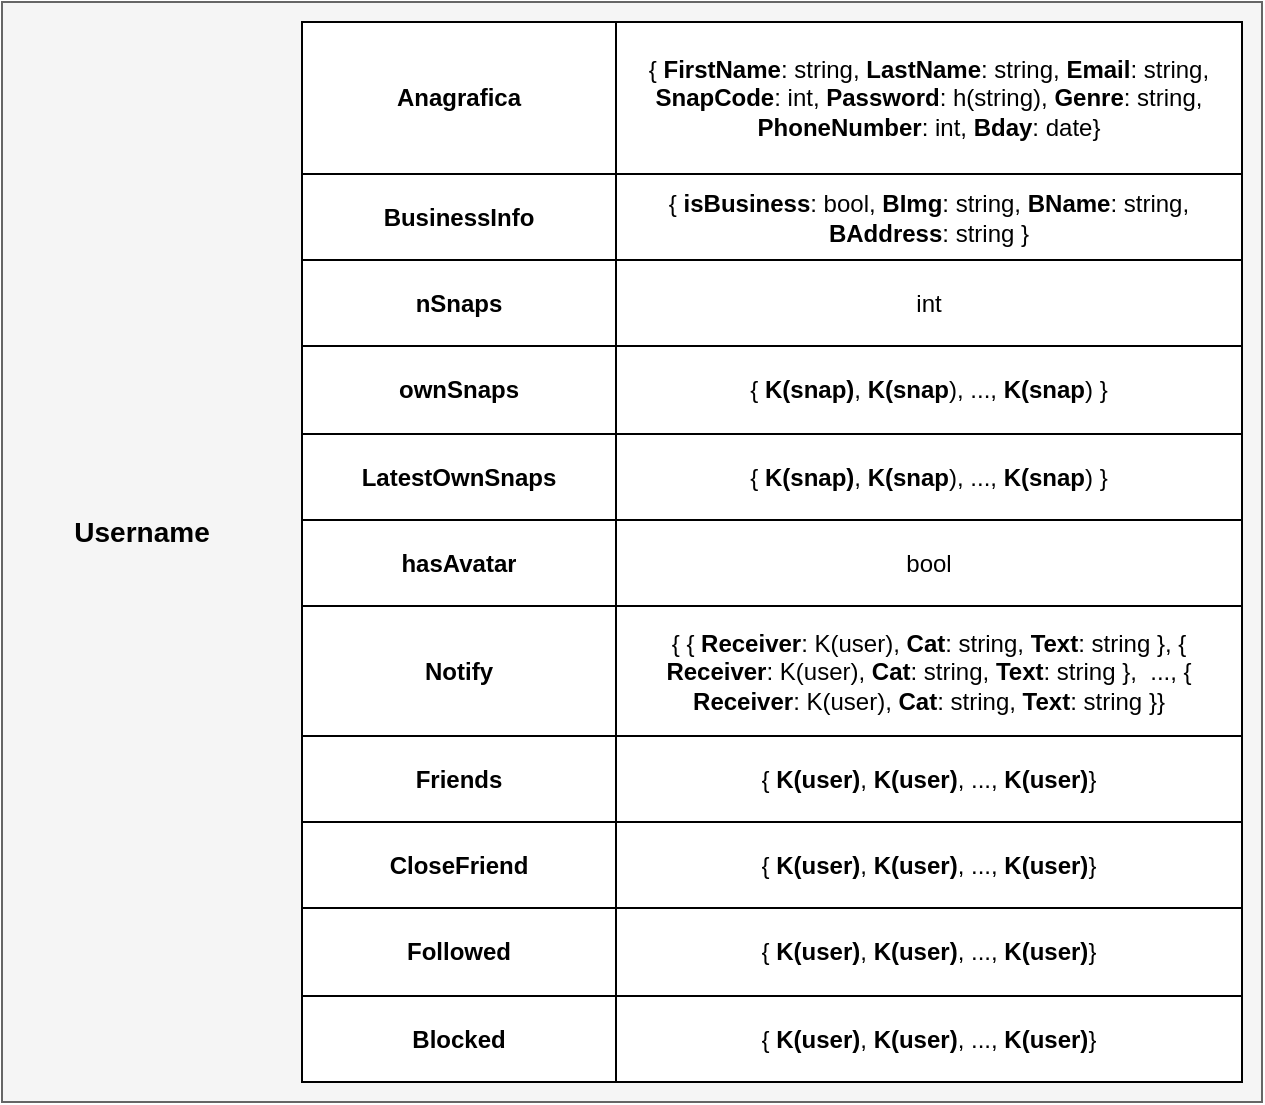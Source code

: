 <mxfile version="22.0.8" type="github">
  <diagram name="Page-1" id="lnG2zAfyn-MAA1SeDjfi">
    <mxGraphModel dx="1219" dy="639" grid="1" gridSize="10" guides="1" tooltips="1" connect="1" arrows="1" fold="1" page="1" pageScale="1" pageWidth="1169" pageHeight="827" math="0" shadow="0">
      <root>
        <mxCell id="0" />
        <mxCell id="1" parent="0" />
        <mxCell id="Hmr-0E7K-5ribQI1uCZg-1" value="" style="rounded=0;whiteSpace=wrap;html=1;fillColor=#f5f5f5;fontColor=#333333;strokeColor=#666666;" vertex="1" parent="1">
          <mxGeometry x="260" y="90" width="630" height="550" as="geometry" />
        </mxCell>
        <mxCell id="Hmr-0E7K-5ribQI1uCZg-2" value="&lt;b&gt;&lt;font style=&quot;font-size: 14px;&quot;&gt;Username&lt;/font&gt;&lt;/b&gt;" style="text;html=1;strokeColor=none;fillColor=none;align=center;verticalAlign=middle;whiteSpace=wrap;rounded=0;" vertex="1" parent="1">
          <mxGeometry x="300" y="340" width="60" height="30" as="geometry" />
        </mxCell>
        <mxCell id="Hmr-0E7K-5ribQI1uCZg-3" value="" style="shape=table;startSize=0;container=1;collapsible=0;childLayout=tableLayout;" vertex="1" parent="1">
          <mxGeometry x="410" y="100" width="470" height="530" as="geometry" />
        </mxCell>
        <mxCell id="Hmr-0E7K-5ribQI1uCZg-4" value="" style="shape=tableRow;horizontal=0;startSize=0;swimlaneHead=0;swimlaneBody=0;strokeColor=inherit;top=0;left=0;bottom=0;right=0;collapsible=0;dropTarget=0;fillColor=none;points=[[0,0.5],[1,0.5]];portConstraint=eastwest;" vertex="1" parent="Hmr-0E7K-5ribQI1uCZg-3">
          <mxGeometry width="470" height="76" as="geometry" />
        </mxCell>
        <mxCell id="Hmr-0E7K-5ribQI1uCZg-5" value="&lt;b&gt;Anagrafica&lt;/b&gt;" style="shape=partialRectangle;html=1;whiteSpace=wrap;connectable=0;strokeColor=inherit;overflow=hidden;fillColor=none;top=0;left=0;bottom=0;right=0;pointerEvents=1;" vertex="1" parent="Hmr-0E7K-5ribQI1uCZg-4">
          <mxGeometry width="157" height="76" as="geometry">
            <mxRectangle width="157" height="76" as="alternateBounds" />
          </mxGeometry>
        </mxCell>
        <mxCell id="Hmr-0E7K-5ribQI1uCZg-6" value="{ &lt;b&gt;FirstName&lt;/b&gt;: string, &lt;b&gt;LastName&lt;/b&gt;: string, &lt;b&gt;Email&lt;/b&gt;: string, &lt;b&gt;SnapCode&lt;/b&gt;: int, &lt;b&gt;Password&lt;/b&gt;: h(string), &lt;b&gt;Genre&lt;/b&gt;: string, &lt;b&gt;PhoneNumber&lt;/b&gt;: int, &lt;b&gt;Bday&lt;/b&gt;: date}" style="shape=partialRectangle;html=1;whiteSpace=wrap;connectable=0;strokeColor=inherit;overflow=hidden;fillColor=none;top=0;left=0;bottom=0;right=0;pointerEvents=1;" vertex="1" parent="Hmr-0E7K-5ribQI1uCZg-4">
          <mxGeometry x="157" width="313" height="76" as="geometry">
            <mxRectangle width="313" height="76" as="alternateBounds" />
          </mxGeometry>
        </mxCell>
        <mxCell id="Hmr-0E7K-5ribQI1uCZg-7" value="" style="shape=tableRow;horizontal=0;startSize=0;swimlaneHead=0;swimlaneBody=0;strokeColor=inherit;top=0;left=0;bottom=0;right=0;collapsible=0;dropTarget=0;fillColor=none;points=[[0,0.5],[1,0.5]];portConstraint=eastwest;" vertex="1" parent="Hmr-0E7K-5ribQI1uCZg-3">
          <mxGeometry y="76" width="470" height="43" as="geometry" />
        </mxCell>
        <mxCell id="Hmr-0E7K-5ribQI1uCZg-8" value="&lt;b&gt;BusinessInfo&lt;/b&gt;" style="shape=partialRectangle;html=1;whiteSpace=wrap;connectable=0;strokeColor=inherit;overflow=hidden;fillColor=none;top=0;left=0;bottom=0;right=0;pointerEvents=1;" vertex="1" parent="Hmr-0E7K-5ribQI1uCZg-7">
          <mxGeometry width="157" height="43" as="geometry">
            <mxRectangle width="157" height="43" as="alternateBounds" />
          </mxGeometry>
        </mxCell>
        <mxCell id="Hmr-0E7K-5ribQI1uCZg-9" value="{ &lt;b&gt;isBusiness&lt;/b&gt;: bool, &lt;b&gt;BImg&lt;/b&gt;: string, &lt;b&gt;BName&lt;/b&gt;: string, &lt;b&gt;BAddress&lt;/b&gt;: string }" style="shape=partialRectangle;html=1;whiteSpace=wrap;connectable=0;strokeColor=inherit;overflow=hidden;fillColor=none;top=0;left=0;bottom=0;right=0;pointerEvents=1;" vertex="1" parent="Hmr-0E7K-5ribQI1uCZg-7">
          <mxGeometry x="157" width="313" height="43" as="geometry">
            <mxRectangle width="313" height="43" as="alternateBounds" />
          </mxGeometry>
        </mxCell>
        <mxCell id="Hmr-0E7K-5ribQI1uCZg-10" value="" style="shape=tableRow;horizontal=0;startSize=0;swimlaneHead=0;swimlaneBody=0;strokeColor=inherit;top=0;left=0;bottom=0;right=0;collapsible=0;dropTarget=0;fillColor=none;points=[[0,0.5],[1,0.5]];portConstraint=eastwest;" vertex="1" parent="Hmr-0E7K-5ribQI1uCZg-3">
          <mxGeometry y="119" width="470" height="43" as="geometry" />
        </mxCell>
        <mxCell id="Hmr-0E7K-5ribQI1uCZg-11" value="&lt;b&gt;nSnaps&lt;/b&gt;" style="shape=partialRectangle;html=1;whiteSpace=wrap;connectable=0;strokeColor=inherit;overflow=hidden;fillColor=none;top=0;left=0;bottom=0;right=0;pointerEvents=1;" vertex="1" parent="Hmr-0E7K-5ribQI1uCZg-10">
          <mxGeometry width="157" height="43" as="geometry">
            <mxRectangle width="157" height="43" as="alternateBounds" />
          </mxGeometry>
        </mxCell>
        <mxCell id="Hmr-0E7K-5ribQI1uCZg-12" value="int" style="shape=partialRectangle;html=1;whiteSpace=wrap;connectable=0;strokeColor=inherit;overflow=hidden;fillColor=none;top=0;left=0;bottom=0;right=0;pointerEvents=1;" vertex="1" parent="Hmr-0E7K-5ribQI1uCZg-10">
          <mxGeometry x="157" width="313" height="43" as="geometry">
            <mxRectangle width="313" height="43" as="alternateBounds" />
          </mxGeometry>
        </mxCell>
        <mxCell id="Hmr-0E7K-5ribQI1uCZg-13" value="" style="shape=tableRow;horizontal=0;startSize=0;swimlaneHead=0;swimlaneBody=0;strokeColor=inherit;top=0;left=0;bottom=0;right=0;collapsible=0;dropTarget=0;fillColor=none;points=[[0,0.5],[1,0.5]];portConstraint=eastwest;" vertex="1" parent="Hmr-0E7K-5ribQI1uCZg-3">
          <mxGeometry y="162" width="470" height="44" as="geometry" />
        </mxCell>
        <mxCell id="Hmr-0E7K-5ribQI1uCZg-14" value="&lt;b&gt;ownSnaps&lt;/b&gt;" style="shape=partialRectangle;html=1;whiteSpace=wrap;connectable=0;strokeColor=inherit;overflow=hidden;fillColor=none;top=0;left=0;bottom=0;right=0;pointerEvents=1;" vertex="1" parent="Hmr-0E7K-5ribQI1uCZg-13">
          <mxGeometry width="157" height="44" as="geometry">
            <mxRectangle width="157" height="44" as="alternateBounds" />
          </mxGeometry>
        </mxCell>
        <mxCell id="Hmr-0E7K-5ribQI1uCZg-15" value="{&lt;b&gt; K(snap)&lt;/b&gt;, &lt;b&gt;K(snap&lt;/b&gt;), ..., &lt;b&gt;K(snap&lt;/b&gt;) }" style="shape=partialRectangle;html=1;whiteSpace=wrap;connectable=0;strokeColor=inherit;overflow=hidden;fillColor=none;top=0;left=0;bottom=0;right=0;pointerEvents=1;" vertex="1" parent="Hmr-0E7K-5ribQI1uCZg-13">
          <mxGeometry x="157" width="313" height="44" as="geometry">
            <mxRectangle width="313" height="44" as="alternateBounds" />
          </mxGeometry>
        </mxCell>
        <mxCell id="Hmr-0E7K-5ribQI1uCZg-16" value="" style="shape=tableRow;horizontal=0;startSize=0;swimlaneHead=0;swimlaneBody=0;strokeColor=inherit;top=0;left=0;bottom=0;right=0;collapsible=0;dropTarget=0;fillColor=none;points=[[0,0.5],[1,0.5]];portConstraint=eastwest;" vertex="1" parent="Hmr-0E7K-5ribQI1uCZg-3">
          <mxGeometry y="206" width="470" height="43" as="geometry" />
        </mxCell>
        <mxCell id="Hmr-0E7K-5ribQI1uCZg-17" value="&lt;b&gt;LatestOwnSnaps&lt;/b&gt;" style="shape=partialRectangle;html=1;whiteSpace=wrap;connectable=0;strokeColor=inherit;overflow=hidden;fillColor=none;top=0;left=0;bottom=0;right=0;pointerEvents=1;" vertex="1" parent="Hmr-0E7K-5ribQI1uCZg-16">
          <mxGeometry width="157" height="43" as="geometry">
            <mxRectangle width="157" height="43" as="alternateBounds" />
          </mxGeometry>
        </mxCell>
        <mxCell id="Hmr-0E7K-5ribQI1uCZg-18" value="{&lt;b&gt; K(snap)&lt;/b&gt;, &lt;b&gt;K(snap&lt;/b&gt;), ..., &lt;b&gt;K(snap&lt;/b&gt;) }" style="shape=partialRectangle;html=1;whiteSpace=wrap;connectable=0;strokeColor=inherit;overflow=hidden;fillColor=none;top=0;left=0;bottom=0;right=0;pointerEvents=1;" vertex="1" parent="Hmr-0E7K-5ribQI1uCZg-16">
          <mxGeometry x="157" width="313" height="43" as="geometry">
            <mxRectangle width="313" height="43" as="alternateBounds" />
          </mxGeometry>
        </mxCell>
        <mxCell id="Hmr-0E7K-5ribQI1uCZg-19" value="" style="shape=tableRow;horizontal=0;startSize=0;swimlaneHead=0;swimlaneBody=0;strokeColor=inherit;top=0;left=0;bottom=0;right=0;collapsible=0;dropTarget=0;fillColor=none;points=[[0,0.5],[1,0.5]];portConstraint=eastwest;" vertex="1" parent="Hmr-0E7K-5ribQI1uCZg-3">
          <mxGeometry y="249" width="470" height="43" as="geometry" />
        </mxCell>
        <mxCell id="Hmr-0E7K-5ribQI1uCZg-20" value="&lt;b&gt;hasAvatar&lt;/b&gt;" style="shape=partialRectangle;html=1;whiteSpace=wrap;connectable=0;strokeColor=inherit;overflow=hidden;fillColor=none;top=0;left=0;bottom=0;right=0;pointerEvents=1;" vertex="1" parent="Hmr-0E7K-5ribQI1uCZg-19">
          <mxGeometry width="157" height="43" as="geometry">
            <mxRectangle width="157" height="43" as="alternateBounds" />
          </mxGeometry>
        </mxCell>
        <mxCell id="Hmr-0E7K-5ribQI1uCZg-21" value="bool" style="shape=partialRectangle;html=1;whiteSpace=wrap;connectable=0;strokeColor=inherit;overflow=hidden;fillColor=none;top=0;left=0;bottom=0;right=0;pointerEvents=1;" vertex="1" parent="Hmr-0E7K-5ribQI1uCZg-19">
          <mxGeometry x="157" width="313" height="43" as="geometry">
            <mxRectangle width="313" height="43" as="alternateBounds" />
          </mxGeometry>
        </mxCell>
        <mxCell id="Hmr-0E7K-5ribQI1uCZg-22" value="" style="shape=tableRow;horizontal=0;startSize=0;swimlaneHead=0;swimlaneBody=0;strokeColor=inherit;top=0;left=0;bottom=0;right=0;collapsible=0;dropTarget=0;fillColor=none;points=[[0,0.5],[1,0.5]];portConstraint=eastwest;" vertex="1" parent="Hmr-0E7K-5ribQI1uCZg-3">
          <mxGeometry y="292" width="470" height="65" as="geometry" />
        </mxCell>
        <mxCell id="Hmr-0E7K-5ribQI1uCZg-23" value="&lt;b&gt;Notify&lt;/b&gt;" style="shape=partialRectangle;html=1;whiteSpace=wrap;connectable=0;strokeColor=inherit;overflow=hidden;fillColor=none;top=0;left=0;bottom=0;right=0;pointerEvents=1;" vertex="1" parent="Hmr-0E7K-5ribQI1uCZg-22">
          <mxGeometry width="157" height="65" as="geometry">
            <mxRectangle width="157" height="65" as="alternateBounds" />
          </mxGeometry>
        </mxCell>
        <mxCell id="Hmr-0E7K-5ribQI1uCZg-24" value="{ { &lt;b&gt;Receiver&lt;/b&gt;: K(user), &lt;b&gt;Cat&lt;/b&gt;: string, &lt;b&gt;Text&lt;/b&gt;: string },&amp;nbsp;{ &lt;b&gt;Receiver&lt;/b&gt;: K(user), &lt;b&gt;Cat&lt;/b&gt;: string, &lt;b&gt;Text&lt;/b&gt;: string },&amp;nbsp; ..., { &lt;b&gt;Receiver&lt;/b&gt;: K(user), &lt;b&gt;Cat&lt;/b&gt;: string, &lt;b&gt;Text&lt;/b&gt;: string }}" style="shape=partialRectangle;html=1;whiteSpace=wrap;connectable=0;strokeColor=inherit;overflow=hidden;fillColor=none;top=0;left=0;bottom=0;right=0;pointerEvents=1;" vertex="1" parent="Hmr-0E7K-5ribQI1uCZg-22">
          <mxGeometry x="157" width="313" height="65" as="geometry">
            <mxRectangle width="313" height="65" as="alternateBounds" />
          </mxGeometry>
        </mxCell>
        <mxCell id="Hmr-0E7K-5ribQI1uCZg-25" value="" style="shape=tableRow;horizontal=0;startSize=0;swimlaneHead=0;swimlaneBody=0;strokeColor=inherit;top=0;left=0;bottom=0;right=0;collapsible=0;dropTarget=0;fillColor=none;points=[[0,0.5],[1,0.5]];portConstraint=eastwest;" vertex="1" parent="Hmr-0E7K-5ribQI1uCZg-3">
          <mxGeometry y="357" width="470" height="43" as="geometry" />
        </mxCell>
        <mxCell id="Hmr-0E7K-5ribQI1uCZg-26" value="&lt;b&gt;Friends&lt;/b&gt;" style="shape=partialRectangle;html=1;whiteSpace=wrap;connectable=0;strokeColor=inherit;overflow=hidden;fillColor=none;top=0;left=0;bottom=0;right=0;pointerEvents=1;" vertex="1" parent="Hmr-0E7K-5ribQI1uCZg-25">
          <mxGeometry width="157" height="43" as="geometry">
            <mxRectangle width="157" height="43" as="alternateBounds" />
          </mxGeometry>
        </mxCell>
        <mxCell id="Hmr-0E7K-5ribQI1uCZg-27" value="{ &lt;b&gt;K(user)&lt;/b&gt;, &lt;b&gt;K(user)&lt;/b&gt;, ..., &lt;b&gt;K(user)&lt;/b&gt;}" style="shape=partialRectangle;html=1;whiteSpace=wrap;connectable=0;strokeColor=inherit;overflow=hidden;fillColor=none;top=0;left=0;bottom=0;right=0;pointerEvents=1;" vertex="1" parent="Hmr-0E7K-5ribQI1uCZg-25">
          <mxGeometry x="157" width="313" height="43" as="geometry">
            <mxRectangle width="313" height="43" as="alternateBounds" />
          </mxGeometry>
        </mxCell>
        <mxCell id="Hmr-0E7K-5ribQI1uCZg-28" value="" style="shape=tableRow;horizontal=0;startSize=0;swimlaneHead=0;swimlaneBody=0;strokeColor=inherit;top=0;left=0;bottom=0;right=0;collapsible=0;dropTarget=0;fillColor=none;points=[[0,0.5],[1,0.5]];portConstraint=eastwest;" vertex="1" parent="Hmr-0E7K-5ribQI1uCZg-3">
          <mxGeometry y="400" width="470" height="43" as="geometry" />
        </mxCell>
        <mxCell id="Hmr-0E7K-5ribQI1uCZg-29" value="&lt;b&gt;CloseFriend&lt;/b&gt;" style="shape=partialRectangle;html=1;whiteSpace=wrap;connectable=0;strokeColor=inherit;overflow=hidden;fillColor=none;top=0;left=0;bottom=0;right=0;pointerEvents=1;" vertex="1" parent="Hmr-0E7K-5ribQI1uCZg-28">
          <mxGeometry width="157" height="43" as="geometry">
            <mxRectangle width="157" height="43" as="alternateBounds" />
          </mxGeometry>
        </mxCell>
        <mxCell id="Hmr-0E7K-5ribQI1uCZg-30" value="{ &lt;b&gt;K(user)&lt;/b&gt;, &lt;b&gt;K(user)&lt;/b&gt;, ..., &lt;b&gt;K(user)&lt;/b&gt;}" style="shape=partialRectangle;html=1;whiteSpace=wrap;connectable=0;strokeColor=inherit;overflow=hidden;fillColor=none;top=0;left=0;bottom=0;right=0;pointerEvents=1;" vertex="1" parent="Hmr-0E7K-5ribQI1uCZg-28">
          <mxGeometry x="157" width="313" height="43" as="geometry">
            <mxRectangle width="313" height="43" as="alternateBounds" />
          </mxGeometry>
        </mxCell>
        <mxCell id="Hmr-0E7K-5ribQI1uCZg-31" value="" style="shape=tableRow;horizontal=0;startSize=0;swimlaneHead=0;swimlaneBody=0;strokeColor=inherit;top=0;left=0;bottom=0;right=0;collapsible=0;dropTarget=0;fillColor=none;points=[[0,0.5],[1,0.5]];portConstraint=eastwest;" vertex="1" parent="Hmr-0E7K-5ribQI1uCZg-3">
          <mxGeometry y="443" width="470" height="44" as="geometry" />
        </mxCell>
        <mxCell id="Hmr-0E7K-5ribQI1uCZg-32" value="&lt;b&gt;Followed&lt;/b&gt;" style="shape=partialRectangle;html=1;whiteSpace=wrap;connectable=0;strokeColor=inherit;overflow=hidden;fillColor=none;top=0;left=0;bottom=0;right=0;pointerEvents=1;" vertex="1" parent="Hmr-0E7K-5ribQI1uCZg-31">
          <mxGeometry width="157" height="44" as="geometry">
            <mxRectangle width="157" height="44" as="alternateBounds" />
          </mxGeometry>
        </mxCell>
        <mxCell id="Hmr-0E7K-5ribQI1uCZg-33" value="{ &lt;b&gt;K(user)&lt;/b&gt;, &lt;b&gt;K(user)&lt;/b&gt;, ..., &lt;b&gt;K(user)&lt;/b&gt;}" style="shape=partialRectangle;html=1;whiteSpace=wrap;connectable=0;strokeColor=inherit;overflow=hidden;fillColor=none;top=0;left=0;bottom=0;right=0;pointerEvents=1;" vertex="1" parent="Hmr-0E7K-5ribQI1uCZg-31">
          <mxGeometry x="157" width="313" height="44" as="geometry">
            <mxRectangle width="313" height="44" as="alternateBounds" />
          </mxGeometry>
        </mxCell>
        <mxCell id="Hmr-0E7K-5ribQI1uCZg-65" value="" style="shape=tableRow;horizontal=0;startSize=0;swimlaneHead=0;swimlaneBody=0;strokeColor=inherit;top=0;left=0;bottom=0;right=0;collapsible=0;dropTarget=0;fillColor=none;points=[[0,0.5],[1,0.5]];portConstraint=eastwest;" vertex="1" parent="Hmr-0E7K-5ribQI1uCZg-3">
          <mxGeometry y="487" width="470" height="43" as="geometry" />
        </mxCell>
        <mxCell id="Hmr-0E7K-5ribQI1uCZg-66" value="&lt;b&gt;Blocked&lt;/b&gt;" style="shape=partialRectangle;html=1;whiteSpace=wrap;connectable=0;strokeColor=inherit;overflow=hidden;fillColor=none;top=0;left=0;bottom=0;right=0;pointerEvents=1;" vertex="1" parent="Hmr-0E7K-5ribQI1uCZg-65">
          <mxGeometry width="157" height="43" as="geometry">
            <mxRectangle width="157" height="43" as="alternateBounds" />
          </mxGeometry>
        </mxCell>
        <mxCell id="Hmr-0E7K-5ribQI1uCZg-67" value="{ &lt;b&gt;K(user)&lt;/b&gt;, &lt;b&gt;K(user)&lt;/b&gt;, ..., &lt;b&gt;K(user)&lt;/b&gt;}" style="shape=partialRectangle;html=1;whiteSpace=wrap;connectable=0;strokeColor=inherit;overflow=hidden;fillColor=none;top=0;left=0;bottom=0;right=0;pointerEvents=1;" vertex="1" parent="Hmr-0E7K-5ribQI1uCZg-65">
          <mxGeometry x="157" width="313" height="43" as="geometry">
            <mxRectangle width="313" height="43" as="alternateBounds" />
          </mxGeometry>
        </mxCell>
      </root>
    </mxGraphModel>
  </diagram>
</mxfile>
